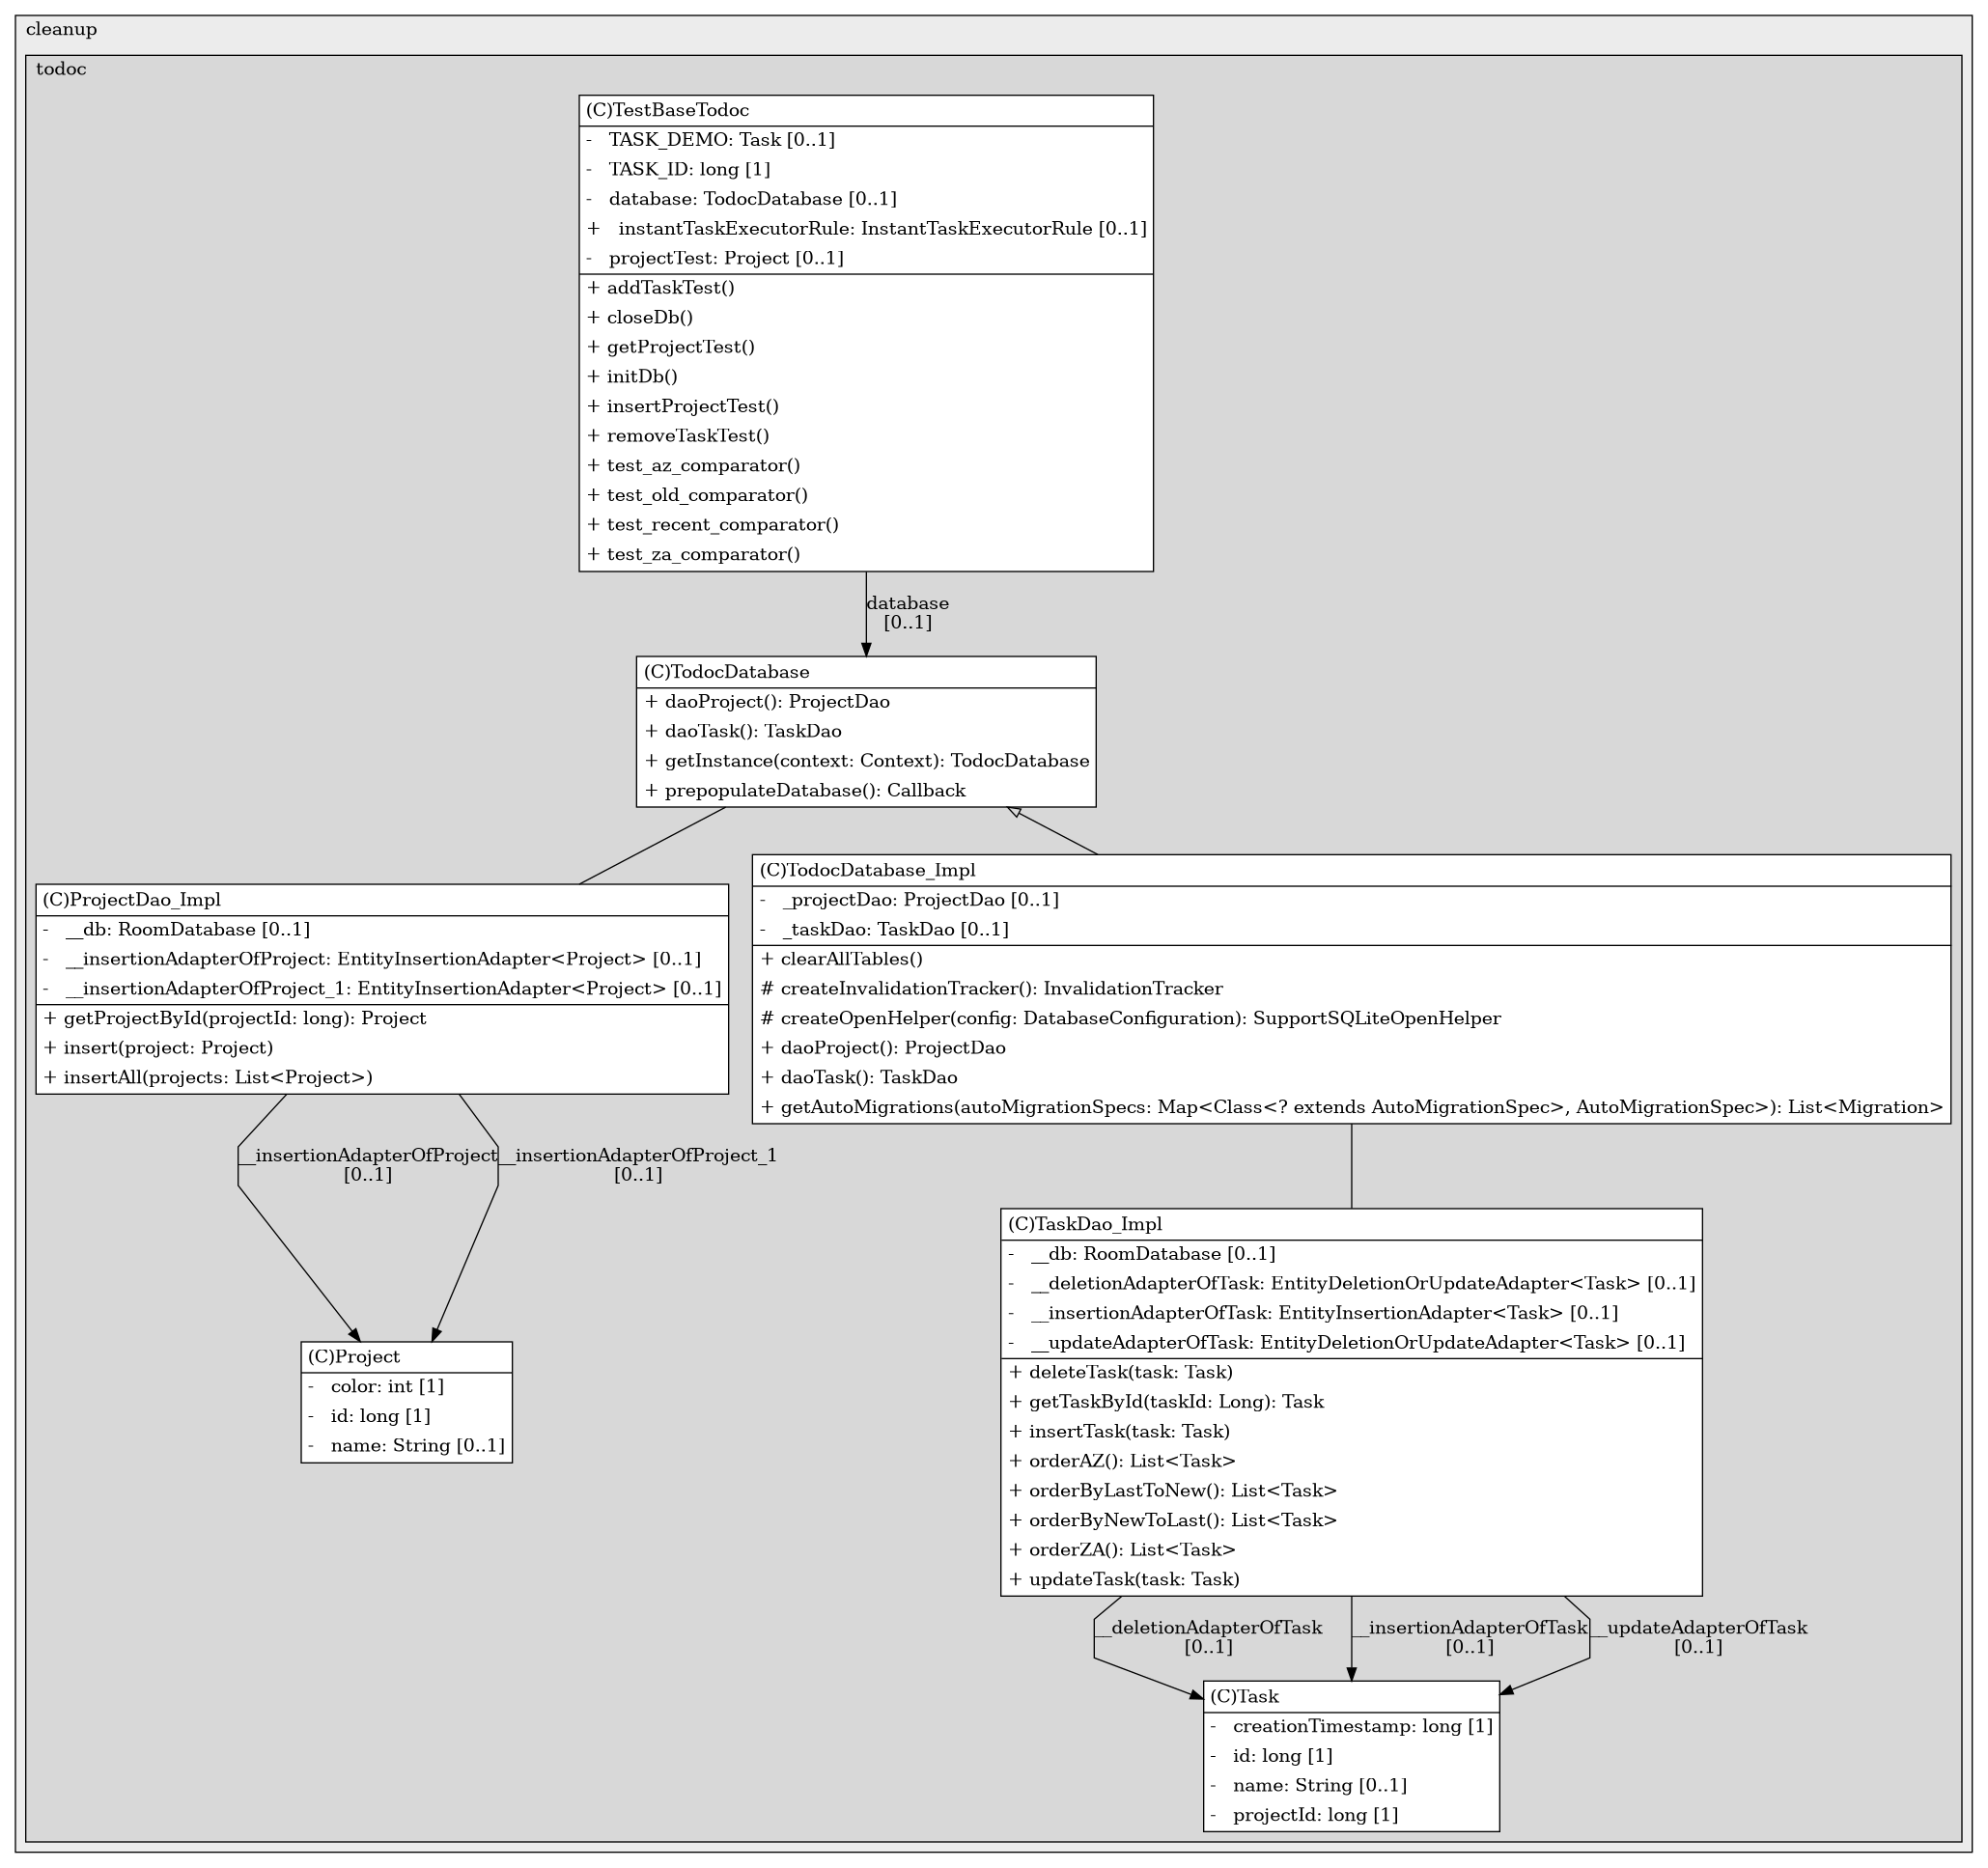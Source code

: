 @startuml

/' diagram meta data start
config=StructureConfiguration;
{
  "projectClassification": {
    "searchMode": "OpenProject", // OpenProject, AllProjects
    "includedProjects": "",
    "pathEndKeywords": "*.impl",
    "isClientPath": "",
    "isClientName": "",
    "isTestPath": "",
    "isTestName": "",
    "isMappingPath": "",
    "isMappingName": "",
    "isDataAccessPath": "",
    "isDataAccessName": "",
    "isDataStructurePath": "",
    "isDataStructureName": "",
    "isInterfaceStructuresPath": "",
    "isInterfaceStructuresName": "",
    "isEntryPointPath": "",
    "isEntryPointName": "",
    "treatFinalFieldsAsMandatory": false
  },
  "graphRestriction": {
    "classPackageExcludeFilter": "",
    "classPackageIncludeFilter": "",
    "classNameExcludeFilter": "",
    "classNameIncludeFilter": "",
    "methodNameExcludeFilter": "",
    "methodNameIncludeFilter": "",
    "removeByInheritance": "", // inheritance/annotation based filtering is done in a second step
    "removeByAnnotation": "",
    "removeByClassPackage": "", // cleanup the graph after inheritance/annotation based filtering is done
    "removeByClassName": "",
    "cutMappings": false,
    "cutEnum": true,
    "cutTests": true,
    "cutClient": true,
    "cutDataAccess": false,
    "cutInterfaceStructures": false,
    "cutDataStructures": false,
    "cutGetterAndSetter": true,
    "cutConstructors": true
  },
  "graphTraversal": {
    "forwardDepth": 6,
    "backwardDepth": 6,
    "classPackageExcludeFilter": "",
    "classPackageIncludeFilter": "",
    "classNameExcludeFilter": "",
    "classNameIncludeFilter": "",
    "methodNameExcludeFilter": "",
    "methodNameIncludeFilter": "",
    "hideMappings": false,
    "hideDataStructures": false,
    "hidePrivateMethods": true,
    "hideInterfaceCalls": true, // indirection: implementation -> interface (is hidden) -> implementation
    "onlyShowApplicationEntryPoints": false, // root node is included
    "useMethodCallsForStructureDiagram": "ForwardOnly" // ForwardOnly, BothDirections, No
  },
  "details": {
    "aggregation": "GroupByClass", // ByClass, GroupByClass, None
    "showClassGenericTypes": true,
    "showMethods": true,
    "showMethodParameterNames": true,
    "showMethodParameterTypes": true,
    "showMethodReturnType": true,
    "showPackageLevels": 2,
    "showDetailedClassStructure": true
  },
  "rootClass": "com.cleanup.todoc.database.TodocDatabase",
  "extensionCallbackMethod": "" // qualified.class.name#methodName - signature: public static String method(String)
}
diagram meta data end '/



digraph g {
    rankdir="TB"
    splines=polyline
    

'nodes 
subgraph cluster_856774308 { 
   	label=cleanup
	labeljust=l
	fillcolor="#ececec"
	style=filled
   
   subgraph cluster_1925994771 { 
   	label=todoc
	labeljust=l
	fillcolor="#d8d8d8"
	style=filled
   
   Project2050372082[
	label=<<TABLE BORDER="1" CELLBORDER="0" CELLPADDING="4" CELLSPACING="0">
<TR><TD ALIGN="LEFT" >(C)Project</TD></TR>
<HR/>
<TR><TD ALIGN="LEFT" >-   color: int [1]</TD></TR>
<TR><TD ALIGN="LEFT" >-   id: long [1]</TD></TR>
<TR><TD ALIGN="LEFT" >-   name: String [0..1]</TD></TR>
</TABLE>>
	style=filled
	margin=0
	shape=plaintext
	fillcolor="#FFFFFF"
];

ProjectDao_Impl1426069251[
	label=<<TABLE BORDER="1" CELLBORDER="0" CELLPADDING="4" CELLSPACING="0">
<TR><TD ALIGN="LEFT" >(C)ProjectDao_Impl</TD></TR>
<HR/>
<TR><TD ALIGN="LEFT" >-   __db: RoomDatabase [0..1]</TD></TR>
<TR><TD ALIGN="LEFT" >-   __insertionAdapterOfProject: EntityInsertionAdapter&lt;Project&gt; [0..1]</TD></TR>
<TR><TD ALIGN="LEFT" >-   __insertionAdapterOfProject_1: EntityInsertionAdapter&lt;Project&gt; [0..1]</TD></TR>
<HR/>
<TR><TD ALIGN="LEFT" >+ getProjectById(projectId: long): Project</TD></TR>
<TR><TD ALIGN="LEFT" >+ insert(project: Project)</TD></TR>
<TR><TD ALIGN="LEFT" >+ insertAll(projects: List&lt;Project&gt;)</TD></TR>
</TABLE>>
	style=filled
	margin=0
	shape=plaintext
	fillcolor="#FFFFFF"
];

Task2050372082[
	label=<<TABLE BORDER="1" CELLBORDER="0" CELLPADDING="4" CELLSPACING="0">
<TR><TD ALIGN="LEFT" >(C)Task</TD></TR>
<HR/>
<TR><TD ALIGN="LEFT" >-   creationTimestamp: long [1]</TD></TR>
<TR><TD ALIGN="LEFT" >-   id: long [1]</TD></TR>
<TR><TD ALIGN="LEFT" >-   name: String [0..1]</TD></TR>
<TR><TD ALIGN="LEFT" >-   projectId: long [1]</TD></TR>
</TABLE>>
	style=filled
	margin=0
	shape=plaintext
	fillcolor="#FFFFFF"
];

TaskDao_Impl1426069251[
	label=<<TABLE BORDER="1" CELLBORDER="0" CELLPADDING="4" CELLSPACING="0">
<TR><TD ALIGN="LEFT" >(C)TaskDao_Impl</TD></TR>
<HR/>
<TR><TD ALIGN="LEFT" >-   __db: RoomDatabase [0..1]</TD></TR>
<TR><TD ALIGN="LEFT" >-   __deletionAdapterOfTask: EntityDeletionOrUpdateAdapter&lt;Task&gt; [0..1]</TD></TR>
<TR><TD ALIGN="LEFT" >-   __insertionAdapterOfTask: EntityInsertionAdapter&lt;Task&gt; [0..1]</TD></TR>
<TR><TD ALIGN="LEFT" >-   __updateAdapterOfTask: EntityDeletionOrUpdateAdapter&lt;Task&gt; [0..1]</TD></TR>
<HR/>
<TR><TD ALIGN="LEFT" >+ deleteTask(task: Task)</TD></TR>
<TR><TD ALIGN="LEFT" >+ getTaskById(taskId: Long): Task</TD></TR>
<TR><TD ALIGN="LEFT" >+ insertTask(task: Task)</TD></TR>
<TR><TD ALIGN="LEFT" >+ orderAZ(): List&lt;Task&gt;</TD></TR>
<TR><TD ALIGN="LEFT" >+ orderByLastToNew(): List&lt;Task&gt;</TD></TR>
<TR><TD ALIGN="LEFT" >+ orderByNewToLast(): List&lt;Task&gt;</TD></TR>
<TR><TD ALIGN="LEFT" >+ orderZA(): List&lt;Task&gt;</TD></TR>
<TR><TD ALIGN="LEFT" >+ updateTask(task: Task)</TD></TR>
</TABLE>>
	style=filled
	margin=0
	shape=plaintext
	fillcolor="#FFFFFF"
];

TestBaseTodoc1258479462[
	label=<<TABLE BORDER="1" CELLBORDER="0" CELLPADDING="4" CELLSPACING="0">
<TR><TD ALIGN="LEFT" >(C)TestBaseTodoc</TD></TR>
<HR/>
<TR><TD ALIGN="LEFT" >-   TASK_DEMO: Task [0..1]</TD></TR>
<TR><TD ALIGN="LEFT" >-   TASK_ID: long [1]</TD></TR>
<TR><TD ALIGN="LEFT" >-   database: TodocDatabase [0..1]</TD></TR>
<TR><TD ALIGN="LEFT" >+   instantTaskExecutorRule: InstantTaskExecutorRule [0..1]</TD></TR>
<TR><TD ALIGN="LEFT" >-   projectTest: Project [0..1]</TD></TR>
<HR/>
<TR><TD ALIGN="LEFT" >+ addTaskTest()</TD></TR>
<TR><TD ALIGN="LEFT" >+ closeDb()</TD></TR>
<TR><TD ALIGN="LEFT" >+ getProjectTest()</TD></TR>
<TR><TD ALIGN="LEFT" >+ initDb()</TD></TR>
<TR><TD ALIGN="LEFT" >+ insertProjectTest()</TD></TR>
<TR><TD ALIGN="LEFT" >+ removeTaskTest()</TD></TR>
<TR><TD ALIGN="LEFT" >+ test_az_comparator()</TD></TR>
<TR><TD ALIGN="LEFT" >+ test_old_comparator()</TD></TR>
<TR><TD ALIGN="LEFT" >+ test_recent_comparator()</TD></TR>
<TR><TD ALIGN="LEFT" >+ test_za_comparator()</TD></TR>
</TABLE>>
	style=filled
	margin=0
	shape=plaintext
	fillcolor="#FFFFFF"
];

TodocDatabase1426069251[
	label=<<TABLE BORDER="1" CELLBORDER="0" CELLPADDING="4" CELLSPACING="0">
<TR><TD ALIGN="LEFT" >(C)TodocDatabase</TD></TR>
<HR/>
<TR><TD ALIGN="LEFT" >+ daoProject(): ProjectDao</TD></TR>
<TR><TD ALIGN="LEFT" >+ daoTask(): TaskDao</TD></TR>
<TR><TD ALIGN="LEFT" >+ getInstance(context: Context): TodocDatabase</TD></TR>
<TR><TD ALIGN="LEFT" >+ prepopulateDatabase(): Callback</TD></TR>
</TABLE>>
	style=filled
	margin=0
	shape=plaintext
	fillcolor="#FFFFFF"
];

TodocDatabase_Impl1426069251[
	label=<<TABLE BORDER="1" CELLBORDER="0" CELLPADDING="4" CELLSPACING="0">
<TR><TD ALIGN="LEFT" >(C)TodocDatabase_Impl</TD></TR>
<HR/>
<TR><TD ALIGN="LEFT" >-   _projectDao: ProjectDao [0..1]</TD></TR>
<TR><TD ALIGN="LEFT" >-   _taskDao: TaskDao [0..1]</TD></TR>
<HR/>
<TR><TD ALIGN="LEFT" >+ clearAllTables()</TD></TR>
<TR><TD ALIGN="LEFT" ># createInvalidationTracker(): InvalidationTracker</TD></TR>
<TR><TD ALIGN="LEFT" ># createOpenHelper(config: DatabaseConfiguration): SupportSQLiteOpenHelper</TD></TR>
<TR><TD ALIGN="LEFT" >+ daoProject(): ProjectDao</TD></TR>
<TR><TD ALIGN="LEFT" >+ daoTask(): TaskDao</TD></TR>
<TR><TD ALIGN="LEFT" >+ getAutoMigrations(autoMigrationSpecs: Map&lt;Class&lt;? extends AutoMigrationSpec&gt;, AutoMigrationSpec&gt;): List&lt;Migration&gt;</TD></TR>
</TABLE>>
	style=filled
	margin=0
	shape=plaintext
	fillcolor="#FFFFFF"
];
} 
} 

'edges    
ProjectDao_Impl1426069251 -> Project2050372082[label="__insertionAdapterOfProject
[0..1]"];
ProjectDao_Impl1426069251 -> Project2050372082[label="__insertionAdapterOfProject_1
[0..1]"];
TaskDao_Impl1426069251 -> Task2050372082[label="__deletionAdapterOfTask
[0..1]"];
TaskDao_Impl1426069251 -> Task2050372082[label="__insertionAdapterOfTask
[0..1]"];
TaskDao_Impl1426069251 -> Task2050372082[label="__updateAdapterOfTask
[0..1]"];
TestBaseTodoc1258479462 -> TodocDatabase1426069251[label="database
[0..1]"];
TodocDatabase1426069251 -> ProjectDao_Impl1426069251[arrowhead=none];
TodocDatabase1426069251 -> TodocDatabase_Impl1426069251[arrowhead=none, arrowtail=empty, dir=both];
TodocDatabase_Impl1426069251 -> TaskDao_Impl1426069251[arrowhead=none];
    
}
@enduml